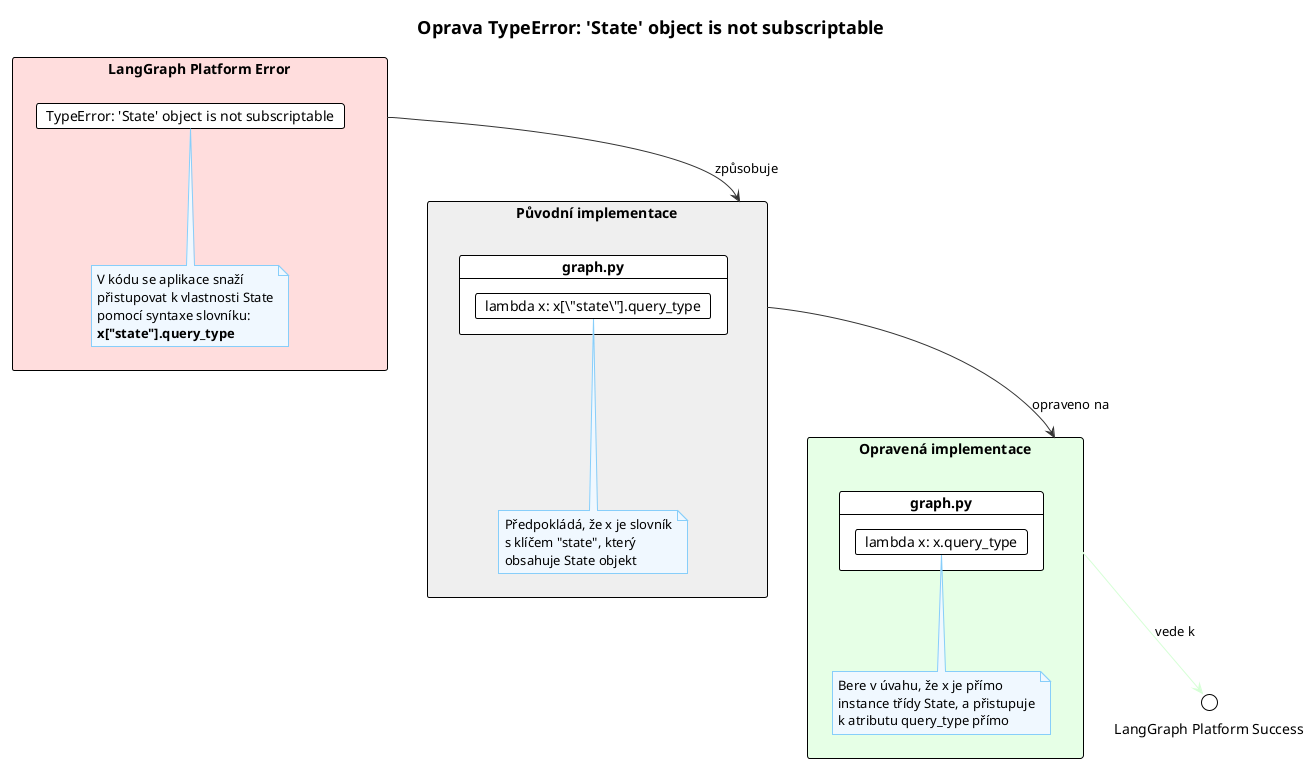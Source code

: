 @startuml "State-Not-Subscriptable-Fix"
' Diagram zobrazující opravu TypeError: State object not subscriptable

!theme plain
skinparam TitleFontSize 18
skinparam ArrowColor #333333
skinparam NoteBackgroundColor #f0f8ff
skinparam NoteBorderColor #87CEFA

title "Oprava TypeError: 'State' object is not subscriptable"

rectangle "LangGraph Platform Error" as Error #ffdddd {
  card "TypeError: 'State' object is not subscriptable" as TypeError
  note bottom of TypeError
    V kódu se aplikace snaží
    přistupovat k vlastnosti State
    pomocí syntaxe slovníku:
    **x["state"].query_type**
  end note
}

rectangle "Původní implementace" as Original #efefef {
  card "graph.py" as OrigGraph {
    card "lambda x: x[\"state\"].query_type" as OrigCode
  }
  note bottom of OrigCode
    Předpokládá, že x je slovník
    s klíčem "state", který
    obsahuje State objekt
  end note
}

rectangle "Opravená implementace" as Fixed #e6ffe6 {
  card "graph.py" as FixedGraph {
    card "lambda x: x.query_type" as FixedCode
  }
  note bottom of FixedCode
    Bere v úvahu, že x je přímo
    instance třídy State, a přistupuje
    k atributu query_type přímo
  end note
}

Error --> Original : způsobuje

Original --> Fixed : opraveno na

Fixed --> "LangGraph Platform Success" #d6ffd6 : vede k

@enduml
